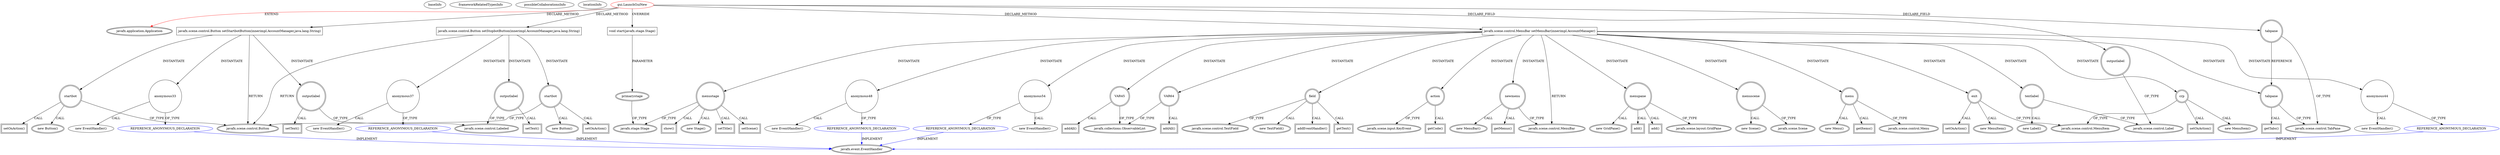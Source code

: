 digraph {
baseInfo[graphId=171,category="extension_graph",isAnonymous=false,possibleRelation=true]
frameworkRelatedTypesInfo[0="javafx.application.Application"]
possibleCollaborationsInfo[0="171~CLIENT_METHOD_DECLARATION-INSTANTIATION-~javafx.application.Application ~javafx.event.EventHandler ~false~true"]
locationInfo[projectName="Bowser1991-Java_Boersenmanager",filePath="/Bowser1991-Java_Boersenmanager/Java_Boersenmanager-master/src/gui/LaunchGuiNew.java",contextSignature="LaunchGuiNew",graphId="171"]
0[label="gui.LaunchGuiNew",vertexType="ROOT_CLIENT_CLASS_DECLARATION",isFrameworkType=false,color=red]
1[label="javafx.application.Application",vertexType="FRAMEWORK_CLASS_TYPE",isFrameworkType=true,peripheries=2]
2[label="outputlabel",vertexType="FIELD_DECLARATION",isFrameworkType=true,peripheries=2,shape=circle]
3[label="javafx.scene.control.Label",vertexType="FRAMEWORK_CLASS_TYPE",isFrameworkType=true,peripheries=2]
4[label="tabpane",vertexType="FIELD_DECLARATION",isFrameworkType=true,peripheries=2,shape=circle]
5[label="javafx.scene.control.TabPane",vertexType="FRAMEWORK_CLASS_TYPE",isFrameworkType=true,peripheries=2]
6[label="void start(javafx.stage.Stage)",vertexType="OVERRIDING_METHOD_DECLARATION",isFrameworkType=false,shape=box]
7[label="primarystage",vertexType="PARAMETER_DECLARATION",isFrameworkType=true,peripheries=2]
8[label="javafx.stage.Stage",vertexType="FRAMEWORK_CLASS_TYPE",isFrameworkType=true,peripheries=2]
92[label="javafx.scene.control.Button setStartbotButton(innerimpl.AccountManager,java.lang.String)",vertexType="CLIENT_METHOD_DECLARATION",isFrameworkType=false,shape=box]
93[label="javafx.scene.control.Button",vertexType="FRAMEWORK_CLASS_TYPE",isFrameworkType=true,peripheries=2]
95[label="startbot",vertexType="VARIABLE_EXPRESION",isFrameworkType=true,peripheries=2,shape=circle]
94[label="new Button()",vertexType="CONSTRUCTOR_CALL",isFrameworkType=true,peripheries=2]
98[label="setOnAction()",vertexType="INSIDE_CALL",isFrameworkType=true,peripheries=2,shape=box]
100[label="anonymous33",vertexType="VARIABLE_EXPRESION",isFrameworkType=false,shape=circle]
101[label="REFERENCE_ANONYMOUS_DECLARATION",vertexType="REFERENCE_ANONYMOUS_DECLARATION",isFrameworkType=false,color=blue]
102[label="javafx.event.EventHandler",vertexType="FRAMEWORK_INTERFACE_TYPE",isFrameworkType=true,peripheries=2]
99[label="new EventHandler()",vertexType="CONSTRUCTOR_CALL",isFrameworkType=false]
103[label="outputlabel",vertexType="VARIABLE_EXPRESION",isFrameworkType=true,peripheries=2,shape=circle]
105[label="javafx.scene.control.Labeled",vertexType="FRAMEWORK_CLASS_TYPE",isFrameworkType=true,peripheries=2]
104[label="setText()",vertexType="INSIDE_CALL",isFrameworkType=true,peripheries=2,shape=box]
106[label="javafx.scene.control.Button setStopbotButton(innerimpl.AccountManager,java.lang.String)",vertexType="CLIENT_METHOD_DECLARATION",isFrameworkType=false,shape=box]
109[label="startbot",vertexType="VARIABLE_EXPRESION",isFrameworkType=true,peripheries=2,shape=circle]
108[label="new Button()",vertexType="CONSTRUCTOR_CALL",isFrameworkType=true,peripheries=2]
112[label="setOnAction()",vertexType="INSIDE_CALL",isFrameworkType=true,peripheries=2,shape=box]
114[label="anonymous37",vertexType="VARIABLE_EXPRESION",isFrameworkType=false,shape=circle]
115[label="REFERENCE_ANONYMOUS_DECLARATION",vertexType="REFERENCE_ANONYMOUS_DECLARATION",isFrameworkType=false,color=blue]
113[label="new EventHandler()",vertexType="CONSTRUCTOR_CALL",isFrameworkType=false]
117[label="outputlabel",vertexType="VARIABLE_EXPRESION",isFrameworkType=true,peripheries=2,shape=circle]
118[label="setText()",vertexType="INSIDE_CALL",isFrameworkType=true,peripheries=2,shape=box]
120[label="javafx.scene.control.MenuBar setMenuBar(innerimpl.AccountManager)",vertexType="CLIENT_METHOD_DECLARATION",isFrameworkType=false,shape=box]
121[label="javafx.scene.control.MenuBar",vertexType="FRAMEWORK_CLASS_TYPE",isFrameworkType=true,peripheries=2]
123[label="newmenu",vertexType="VARIABLE_EXPRESION",isFrameworkType=true,peripheries=2,shape=circle]
122[label="new MenuBar()",vertexType="CONSTRUCTOR_CALL",isFrameworkType=true,peripheries=2]
126[label="menu",vertexType="VARIABLE_EXPRESION",isFrameworkType=true,peripheries=2,shape=circle]
127[label="javafx.scene.control.Menu",vertexType="FRAMEWORK_CLASS_TYPE",isFrameworkType=true,peripheries=2]
125[label="new Menu()",vertexType="CONSTRUCTOR_CALL",isFrameworkType=true,peripheries=2]
129[label="crp",vertexType="VARIABLE_EXPRESION",isFrameworkType=true,peripheries=2,shape=circle]
130[label="javafx.scene.control.MenuItem",vertexType="FRAMEWORK_CLASS_TYPE",isFrameworkType=true,peripheries=2]
128[label="new MenuItem()",vertexType="CONSTRUCTOR_CALL",isFrameworkType=true,peripheries=2]
132[label="exit",vertexType="VARIABLE_EXPRESION",isFrameworkType=true,peripheries=2,shape=circle]
131[label="new MenuItem()",vertexType="CONSTRUCTOR_CALL",isFrameworkType=true,peripheries=2]
135[label="setOnAction()",vertexType="INSIDE_CALL",isFrameworkType=true,peripheries=2,shape=box]
137[label="anonymous44",vertexType="VARIABLE_EXPRESION",isFrameworkType=false,shape=circle]
138[label="REFERENCE_ANONYMOUS_DECLARATION",vertexType="REFERENCE_ANONYMOUS_DECLARATION",isFrameworkType=false,color=blue]
136[label="new EventHandler()",vertexType="CONSTRUCTOR_CALL",isFrameworkType=false]
140[label="VAR45",vertexType="VARIABLE_EXPRESION",isFrameworkType=true,peripheries=2,shape=circle]
142[label="javafx.collections.ObservableList",vertexType="FRAMEWORK_INTERFACE_TYPE",isFrameworkType=true,peripheries=2]
141[label="addAll()",vertexType="INSIDE_CALL",isFrameworkType=true,peripheries=2,shape=box]
144[label="getItems()",vertexType="INSIDE_CALL",isFrameworkType=true,peripheries=2,shape=box]
146[label="setOnAction()",vertexType="INSIDE_CALL",isFrameworkType=true,peripheries=2,shape=box]
148[label="anonymous48",vertexType="VARIABLE_EXPRESION",isFrameworkType=false,shape=circle]
149[label="REFERENCE_ANONYMOUS_DECLARATION",vertexType="REFERENCE_ANONYMOUS_DECLARATION",isFrameworkType=false,color=blue]
147[label="new EventHandler()",vertexType="CONSTRUCTOR_CALL",isFrameworkType=false]
152[label="menustage",vertexType="VARIABLE_EXPRESION",isFrameworkType=true,peripheries=2,shape=circle]
151[label="new Stage()",vertexType="CONSTRUCTOR_CALL",isFrameworkType=true,peripheries=2]
155[label="setTitle()",vertexType="INSIDE_CALL",isFrameworkType=true,peripheries=2,shape=box]
157[label="textlabel",vertexType="VARIABLE_EXPRESION",isFrameworkType=true,peripheries=2,shape=circle]
156[label="new Label()",vertexType="CONSTRUCTOR_CALL",isFrameworkType=true,peripheries=2]
160[label="field",vertexType="VARIABLE_EXPRESION",isFrameworkType=true,peripheries=2,shape=circle]
161[label="javafx.scene.control.TextField",vertexType="FRAMEWORK_CLASS_TYPE",isFrameworkType=true,peripheries=2]
159[label="new TextField()",vertexType="CONSTRUCTOR_CALL",isFrameworkType=true,peripheries=2]
163[label="addEventHandler()",vertexType="INSIDE_CALL",isFrameworkType=true,peripheries=2,shape=box]
165[label="anonymous54",vertexType="VARIABLE_EXPRESION",isFrameworkType=false,shape=circle]
166[label="REFERENCE_ANONYMOUS_DECLARATION",vertexType="REFERENCE_ANONYMOUS_DECLARATION",isFrameworkType=false,color=blue]
164[label="new EventHandler()",vertexType="CONSTRUCTOR_CALL",isFrameworkType=false]
168[label="action",vertexType="VARIABLE_EXPRESION",isFrameworkType=true,peripheries=2,shape=circle]
170[label="javafx.scene.input.KeyEvent",vertexType="FRAMEWORK_CLASS_TYPE",isFrameworkType=true,peripheries=2]
169[label="getCode()",vertexType="INSIDE_CALL",isFrameworkType=true,peripheries=2,shape=box]
172[label="getText()",vertexType="INSIDE_CALL",isFrameworkType=true,peripheries=2,shape=box]
173[label="tabpane",vertexType="VARIABLE_EXPRESION",isFrameworkType=true,peripheries=2,shape=circle]
174[label="getTabs()",vertexType="INSIDE_CALL",isFrameworkType=true,peripheries=2,shape=box]
177[label="menupane",vertexType="VARIABLE_EXPRESION",isFrameworkType=true,peripheries=2,shape=circle]
178[label="javafx.scene.layout.GridPane",vertexType="FRAMEWORK_CLASS_TYPE",isFrameworkType=true,peripheries=2]
176[label="new GridPane()",vertexType="CONSTRUCTOR_CALL",isFrameworkType=true,peripheries=2]
180[label="add()",vertexType="INSIDE_CALL",isFrameworkType=true,peripheries=2,shape=box]
182[label="add()",vertexType="INSIDE_CALL",isFrameworkType=true,peripheries=2,shape=box]
184[label="menuscene",vertexType="VARIABLE_EXPRESION",isFrameworkType=true,peripheries=2,shape=circle]
185[label="javafx.scene.Scene",vertexType="FRAMEWORK_CLASS_TYPE",isFrameworkType=true,peripheries=2]
183[label="new Scene()",vertexType="CONSTRUCTOR_CALL",isFrameworkType=true,peripheries=2]
187[label="setScene()",vertexType="INSIDE_CALL",isFrameworkType=true,peripheries=2,shape=box]
189[label="show()",vertexType="INSIDE_CALL",isFrameworkType=true,peripheries=2,shape=box]
190[label="VAR64",vertexType="VARIABLE_EXPRESION",isFrameworkType=true,peripheries=2,shape=circle]
191[label="addAll()",vertexType="INSIDE_CALL",isFrameworkType=true,peripheries=2,shape=box]
194[label="getMenus()",vertexType="INSIDE_CALL",isFrameworkType=true,peripheries=2,shape=box]
0->1[label="EXTEND",color=red]
0->2[label="DECLARE_FIELD"]
2->3[label="OF_TYPE"]
0->4[label="DECLARE_FIELD"]
4->5[label="OF_TYPE"]
0->6[label="OVERRIDE"]
7->8[label="OF_TYPE"]
6->7[label="PARAMETER"]
0->92[label="DECLARE_METHOD"]
92->93[label="RETURN"]
92->95[label="INSTANTIATE"]
95->93[label="OF_TYPE"]
95->94[label="CALL"]
95->98[label="CALL"]
92->100[label="INSTANTIATE"]
101->102[label="IMPLEMENT",color=blue]
100->101[label="OF_TYPE"]
100->99[label="CALL"]
92->103[label="INSTANTIATE"]
103->105[label="OF_TYPE"]
103->104[label="CALL"]
0->106[label="DECLARE_METHOD"]
106->93[label="RETURN"]
106->109[label="INSTANTIATE"]
109->93[label="OF_TYPE"]
109->108[label="CALL"]
109->112[label="CALL"]
106->114[label="INSTANTIATE"]
115->102[label="IMPLEMENT",color=blue]
114->115[label="OF_TYPE"]
114->113[label="CALL"]
106->117[label="INSTANTIATE"]
117->105[label="OF_TYPE"]
117->118[label="CALL"]
0->120[label="DECLARE_METHOD"]
120->121[label="RETURN"]
120->123[label="INSTANTIATE"]
123->121[label="OF_TYPE"]
123->122[label="CALL"]
120->126[label="INSTANTIATE"]
126->127[label="OF_TYPE"]
126->125[label="CALL"]
120->129[label="INSTANTIATE"]
129->130[label="OF_TYPE"]
129->128[label="CALL"]
120->132[label="INSTANTIATE"]
132->130[label="OF_TYPE"]
132->131[label="CALL"]
132->135[label="CALL"]
120->137[label="INSTANTIATE"]
138->102[label="IMPLEMENT",color=blue]
137->138[label="OF_TYPE"]
137->136[label="CALL"]
120->140[label="INSTANTIATE"]
140->142[label="OF_TYPE"]
140->141[label="CALL"]
126->144[label="CALL"]
129->146[label="CALL"]
120->148[label="INSTANTIATE"]
149->102[label="IMPLEMENT",color=blue]
148->149[label="OF_TYPE"]
148->147[label="CALL"]
120->152[label="INSTANTIATE"]
152->8[label="OF_TYPE"]
152->151[label="CALL"]
152->155[label="CALL"]
120->157[label="INSTANTIATE"]
157->3[label="OF_TYPE"]
157->156[label="CALL"]
120->160[label="INSTANTIATE"]
160->161[label="OF_TYPE"]
160->159[label="CALL"]
160->163[label="CALL"]
120->165[label="INSTANTIATE"]
166->102[label="IMPLEMENT",color=blue]
165->166[label="OF_TYPE"]
165->164[label="CALL"]
120->168[label="INSTANTIATE"]
168->170[label="OF_TYPE"]
168->169[label="CALL"]
160->172[label="CALL"]
120->173[label="INSTANTIATE"]
4->173[label="REFERENCE"]
173->5[label="OF_TYPE"]
173->174[label="CALL"]
120->177[label="INSTANTIATE"]
177->178[label="OF_TYPE"]
177->176[label="CALL"]
177->180[label="CALL"]
177->182[label="CALL"]
120->184[label="INSTANTIATE"]
184->185[label="OF_TYPE"]
184->183[label="CALL"]
152->187[label="CALL"]
152->189[label="CALL"]
120->190[label="INSTANTIATE"]
190->142[label="OF_TYPE"]
190->191[label="CALL"]
123->194[label="CALL"]
}

